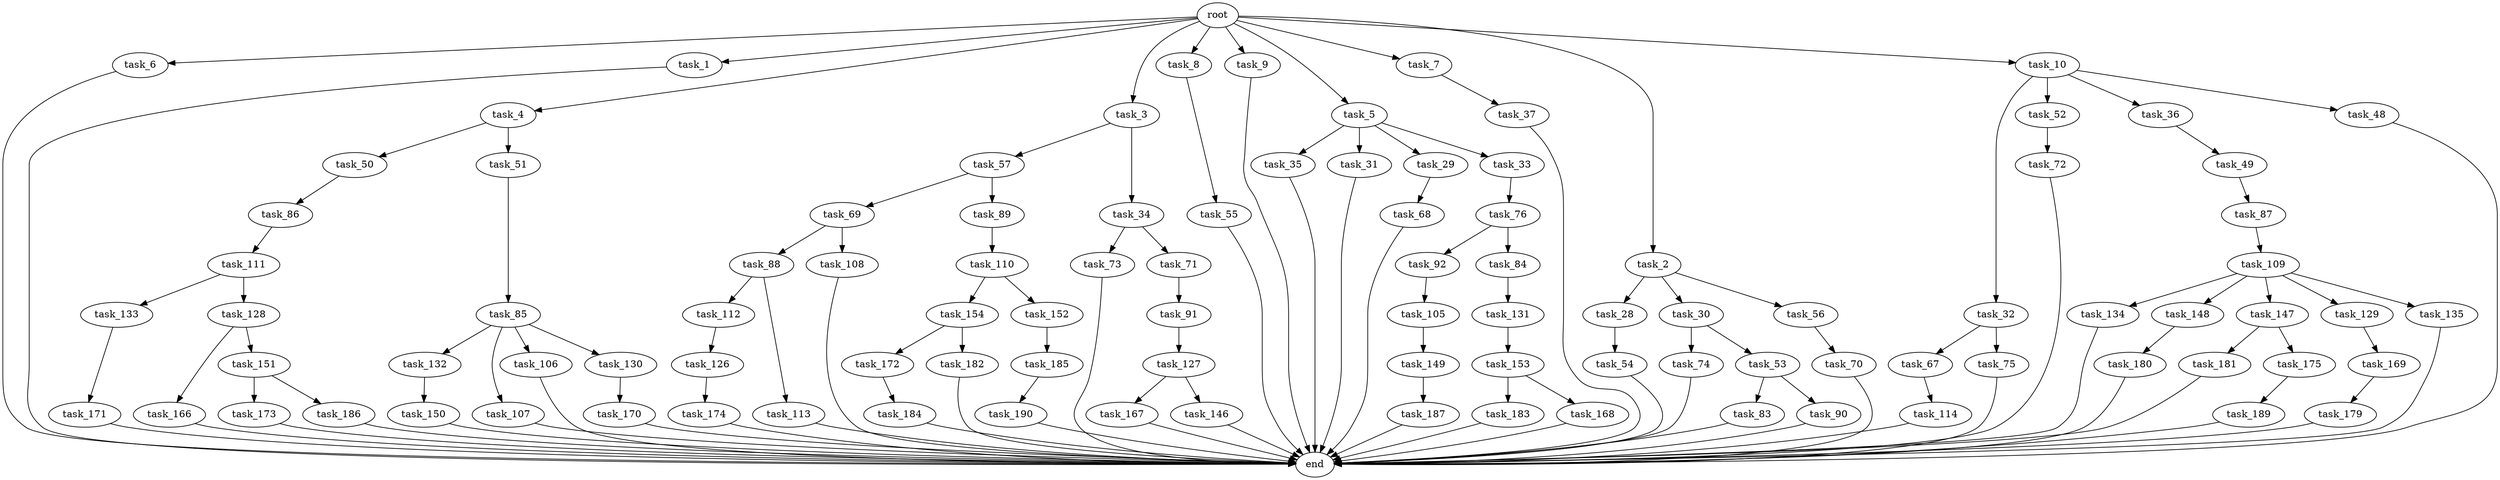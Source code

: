 digraph G {
  task_112 [size="77309411.328000"];
  task_6 [size="1.024000"];
  task_154 [size="858993459.200000"];
  task_134 [size="214748364.800000"];
  task_169 [size="420906795.008000"];
  task_91 [size="214748364.800000"];
  task_187 [size="137438953.472000"];
  task_1 [size="1.024000"];
  task_150 [size="549755813.888000"];
  task_68 [size="420906795.008000"];
  task_190 [size="214748364.800000"];
  task_149 [size="420906795.008000"];
  task_83 [size="858993459.200000"];
  task_72 [size="77309411.328000"];
  root [size="0.000000"];
  task_179 [size="34359738.368000"];
  task_148 [size="214748364.800000"];
  task_74 [size="137438953.472000"];
  task_4 [size="1.024000"];
  task_3 [size="1.024000"];
  task_86 [size="858993459.200000"];
  task_147 [size="214748364.800000"];
  task_131 [size="549755813.888000"];
  task_189 [size="420906795.008000"];
  task_173 [size="214748364.800000"];
  task_183 [size="858993459.200000"];
  task_8 [size="1.024000"];
  task_114 [size="34359738.368000"];
  task_132 [size="137438953.472000"];
  task_9 [size="1.024000"];
  task_184 [size="34359738.368000"];
  task_109 [size="695784701.952000"];
  task_133 [size="77309411.328000"];
  task_5 [size="1.024000"];
  task_166 [size="137438953.472000"];
  task_107 [size="137438953.472000"];
  task_49 [size="695784701.952000"];
  task_128 [size="77309411.328000"];
  task_54 [size="77309411.328000"];
  task_32 [size="695784701.952000"];
  task_172 [size="34359738.368000"];
  task_92 [size="77309411.328000"];
  task_168 [size="858993459.200000"];
  task_88 [size="695784701.952000"];
  task_167 [size="309237645.312000"];
  task_55 [size="858993459.200000"];
  task_152 [size="858993459.200000"];
  task_7 [size="1.024000"];
  task_113 [size="77309411.328000"];
  task_151 [size="137438953.472000"];
  task_53 [size="137438953.472000"];
  task_181 [size="309237645.312000"];
  task_126 [size="34359738.368000"];
  task_35 [size="34359738.368000"];
  task_31 [size="34359738.368000"];
  task_186 [size="214748364.800000"];
  task_28 [size="420906795.008000"];
  task_84 [size="77309411.328000"];
  task_180 [size="695784701.952000"];
  task_175 [size="309237645.312000"];
  task_30 [size="420906795.008000"];
  task_2 [size="1.024000"];
  task_106 [size="137438953.472000"];
  task_105 [size="34359738.368000"];
  task_129 [size="214748364.800000"];
  task_52 [size="695784701.952000"];
  task_87 [size="137438953.472000"];
  task_50 [size="34359738.368000"];
  task_111 [size="77309411.328000"];
  task_182 [size="34359738.368000"];
  task_174 [size="309237645.312000"];
  task_36 [size="695784701.952000"];
  task_127 [size="420906795.008000"];
  task_70 [size="34359738.368000"];
  task_37 [size="137438953.472000"];
  task_67 [size="549755813.888000"];
  task_48 [size="695784701.952000"];
  task_146 [size="309237645.312000"];
  task_10 [size="1.024000"];
  task_73 [size="137438953.472000"];
  task_135 [size="214748364.800000"];
  task_57 [size="77309411.328000"];
  task_85 [size="214748364.800000"];
  task_185 [size="137438953.472000"];
  task_34 [size="77309411.328000"];
  task_29 [size="34359738.368000"];
  task_56 [size="420906795.008000"];
  task_130 [size="137438953.472000"];
  task_153 [size="137438953.472000"];
  task_33 [size="34359738.368000"];
  task_69 [size="309237645.312000"];
  task_108 [size="695784701.952000"];
  end [size="0.000000"];
  task_71 [size="137438953.472000"];
  task_89 [size="309237645.312000"];
  task_76 [size="420906795.008000"];
  task_170 [size="309237645.312000"];
  task_75 [size="549755813.888000"];
  task_110 [size="549755813.888000"];
  task_51 [size="34359738.368000"];
  task_171 [size="214748364.800000"];
  task_90 [size="858993459.200000"];

  task_112 -> task_126 [size="33554432.000000"];
  task_6 -> end [size="1.000000"];
  task_154 -> task_182 [size="33554432.000000"];
  task_154 -> task_172 [size="33554432.000000"];
  task_134 -> end [size="1.000000"];
  task_169 -> task_179 [size="33554432.000000"];
  task_91 -> task_127 [size="411041792.000000"];
  task_187 -> end [size="1.000000"];
  task_1 -> end [size="1.000000"];
  task_150 -> end [size="1.000000"];
  task_68 -> end [size="1.000000"];
  task_190 -> end [size="1.000000"];
  task_149 -> task_187 [size="134217728.000000"];
  task_83 -> end [size="1.000000"];
  task_72 -> end [size="1.000000"];
  root -> task_2 [size="1.000000"];
  root -> task_6 [size="1.000000"];
  root -> task_7 [size="1.000000"];
  root -> task_4 [size="1.000000"];
  root -> task_3 [size="1.000000"];
  root -> task_5 [size="1.000000"];
  root -> task_1 [size="1.000000"];
  root -> task_8 [size="1.000000"];
  root -> task_9 [size="1.000000"];
  root -> task_10 [size="1.000000"];
  task_179 -> end [size="1.000000"];
  task_148 -> task_180 [size="679477248.000000"];
  task_74 -> end [size="1.000000"];
  task_4 -> task_50 [size="33554432.000000"];
  task_4 -> task_51 [size="33554432.000000"];
  task_3 -> task_34 [size="75497472.000000"];
  task_3 -> task_57 [size="75497472.000000"];
  task_86 -> task_111 [size="75497472.000000"];
  task_147 -> task_181 [size="301989888.000000"];
  task_147 -> task_175 [size="301989888.000000"];
  task_131 -> task_153 [size="134217728.000000"];
  task_189 -> end [size="1.000000"];
  task_173 -> end [size="1.000000"];
  task_183 -> end [size="1.000000"];
  task_8 -> task_55 [size="838860800.000000"];
  task_114 -> end [size="1.000000"];
  task_132 -> task_150 [size="536870912.000000"];
  task_9 -> end [size="1.000000"];
  task_184 -> end [size="1.000000"];
  task_109 -> task_129 [size="209715200.000000"];
  task_109 -> task_134 [size="209715200.000000"];
  task_109 -> task_147 [size="209715200.000000"];
  task_109 -> task_148 [size="209715200.000000"];
  task_109 -> task_135 [size="209715200.000000"];
  task_133 -> task_171 [size="209715200.000000"];
  task_5 -> task_29 [size="33554432.000000"];
  task_5 -> task_31 [size="33554432.000000"];
  task_5 -> task_33 [size="33554432.000000"];
  task_5 -> task_35 [size="33554432.000000"];
  task_166 -> end [size="1.000000"];
  task_107 -> end [size="1.000000"];
  task_49 -> task_87 [size="134217728.000000"];
  task_128 -> task_151 [size="134217728.000000"];
  task_128 -> task_166 [size="134217728.000000"];
  task_54 -> end [size="1.000000"];
  task_32 -> task_67 [size="536870912.000000"];
  task_32 -> task_75 [size="536870912.000000"];
  task_172 -> task_184 [size="33554432.000000"];
  task_92 -> task_105 [size="33554432.000000"];
  task_168 -> end [size="1.000000"];
  task_88 -> task_112 [size="75497472.000000"];
  task_88 -> task_113 [size="75497472.000000"];
  task_167 -> end [size="1.000000"];
  task_55 -> end [size="1.000000"];
  task_152 -> task_185 [size="134217728.000000"];
  task_7 -> task_37 [size="134217728.000000"];
  task_113 -> end [size="1.000000"];
  task_151 -> task_173 [size="209715200.000000"];
  task_151 -> task_186 [size="209715200.000000"];
  task_53 -> task_83 [size="838860800.000000"];
  task_53 -> task_90 [size="838860800.000000"];
  task_181 -> end [size="1.000000"];
  task_126 -> task_174 [size="301989888.000000"];
  task_35 -> end [size="1.000000"];
  task_31 -> end [size="1.000000"];
  task_186 -> end [size="1.000000"];
  task_28 -> task_54 [size="75497472.000000"];
  task_84 -> task_131 [size="536870912.000000"];
  task_180 -> end [size="1.000000"];
  task_175 -> task_189 [size="411041792.000000"];
  task_30 -> task_53 [size="134217728.000000"];
  task_30 -> task_74 [size="134217728.000000"];
  task_2 -> task_56 [size="411041792.000000"];
  task_2 -> task_30 [size="411041792.000000"];
  task_2 -> task_28 [size="411041792.000000"];
  task_106 -> end [size="1.000000"];
  task_105 -> task_149 [size="411041792.000000"];
  task_129 -> task_169 [size="411041792.000000"];
  task_52 -> task_72 [size="75497472.000000"];
  task_87 -> task_109 [size="679477248.000000"];
  task_50 -> task_86 [size="838860800.000000"];
  task_111 -> task_128 [size="75497472.000000"];
  task_111 -> task_133 [size="75497472.000000"];
  task_182 -> end [size="1.000000"];
  task_174 -> end [size="1.000000"];
  task_36 -> task_49 [size="679477248.000000"];
  task_127 -> task_167 [size="301989888.000000"];
  task_127 -> task_146 [size="301989888.000000"];
  task_70 -> end [size="1.000000"];
  task_37 -> end [size="1.000000"];
  task_67 -> task_114 [size="33554432.000000"];
  task_48 -> end [size="1.000000"];
  task_146 -> end [size="1.000000"];
  task_10 -> task_48 [size="679477248.000000"];
  task_10 -> task_36 [size="679477248.000000"];
  task_10 -> task_32 [size="679477248.000000"];
  task_10 -> task_52 [size="679477248.000000"];
  task_73 -> end [size="1.000000"];
  task_135 -> end [size="1.000000"];
  task_57 -> task_89 [size="301989888.000000"];
  task_57 -> task_69 [size="301989888.000000"];
  task_85 -> task_107 [size="134217728.000000"];
  task_85 -> task_106 [size="134217728.000000"];
  task_85 -> task_132 [size="134217728.000000"];
  task_85 -> task_130 [size="134217728.000000"];
  task_185 -> task_190 [size="209715200.000000"];
  task_34 -> task_73 [size="134217728.000000"];
  task_34 -> task_71 [size="134217728.000000"];
  task_29 -> task_68 [size="411041792.000000"];
  task_56 -> task_70 [size="33554432.000000"];
  task_130 -> task_170 [size="301989888.000000"];
  task_153 -> task_168 [size="838860800.000000"];
  task_153 -> task_183 [size="838860800.000000"];
  task_33 -> task_76 [size="411041792.000000"];
  task_69 -> task_108 [size="679477248.000000"];
  task_69 -> task_88 [size="679477248.000000"];
  task_108 -> end [size="1.000000"];
  task_71 -> task_91 [size="209715200.000000"];
  task_89 -> task_110 [size="536870912.000000"];
  task_76 -> task_92 [size="75497472.000000"];
  task_76 -> task_84 [size="75497472.000000"];
  task_170 -> end [size="1.000000"];
  task_75 -> end [size="1.000000"];
  task_110 -> task_152 [size="838860800.000000"];
  task_110 -> task_154 [size="838860800.000000"];
  task_51 -> task_85 [size="209715200.000000"];
  task_171 -> end [size="1.000000"];
  task_90 -> end [size="1.000000"];
}
